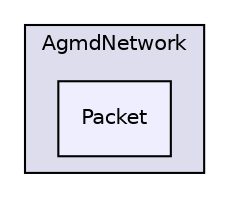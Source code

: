 digraph "src/AgmdNetwork/Packet" {
  compound=true
  node [ fontsize="10", fontname="Helvetica"];
  edge [ labelfontsize="10", labelfontname="Helvetica"];
  subgraph clusterdir_d6c8eed0d85060071eff8f91cac5c02b {
    graph [ bgcolor="#ddddee", pencolor="black", label="AgmdNetwork" fontname="Helvetica", fontsize="10", URL="dir_d6c8eed0d85060071eff8f91cac5c02b.html"]
  dir_1813b2a8ed0ebd710438ef1ca7e1dbc2 [shape=box, label="Packet", style="filled", fillcolor="#eeeeff", pencolor="black", URL="dir_1813b2a8ed0ebd710438ef1ca7e1dbc2.html"];
  }
}
